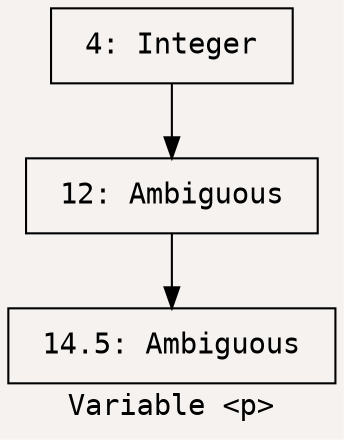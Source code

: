 digraph {
	label="Variable <p>"
	bgcolor="#f5f2f0"
	node [shape=box]
	node [fontname="Consolas,Monaco,'Andale Mono','Ubuntu Mono',monospace"]
	fontname="Consolas,Monaco,'Andale Mono','Ubuntu Mono',monospace"
	4 [label=" 4: Integer "]
	12 [label=" 12: Ambiguous "]
	4 -> 12
	14.5 [label=" 14.5: Ambiguous "]
	12 -> 14.5
}
